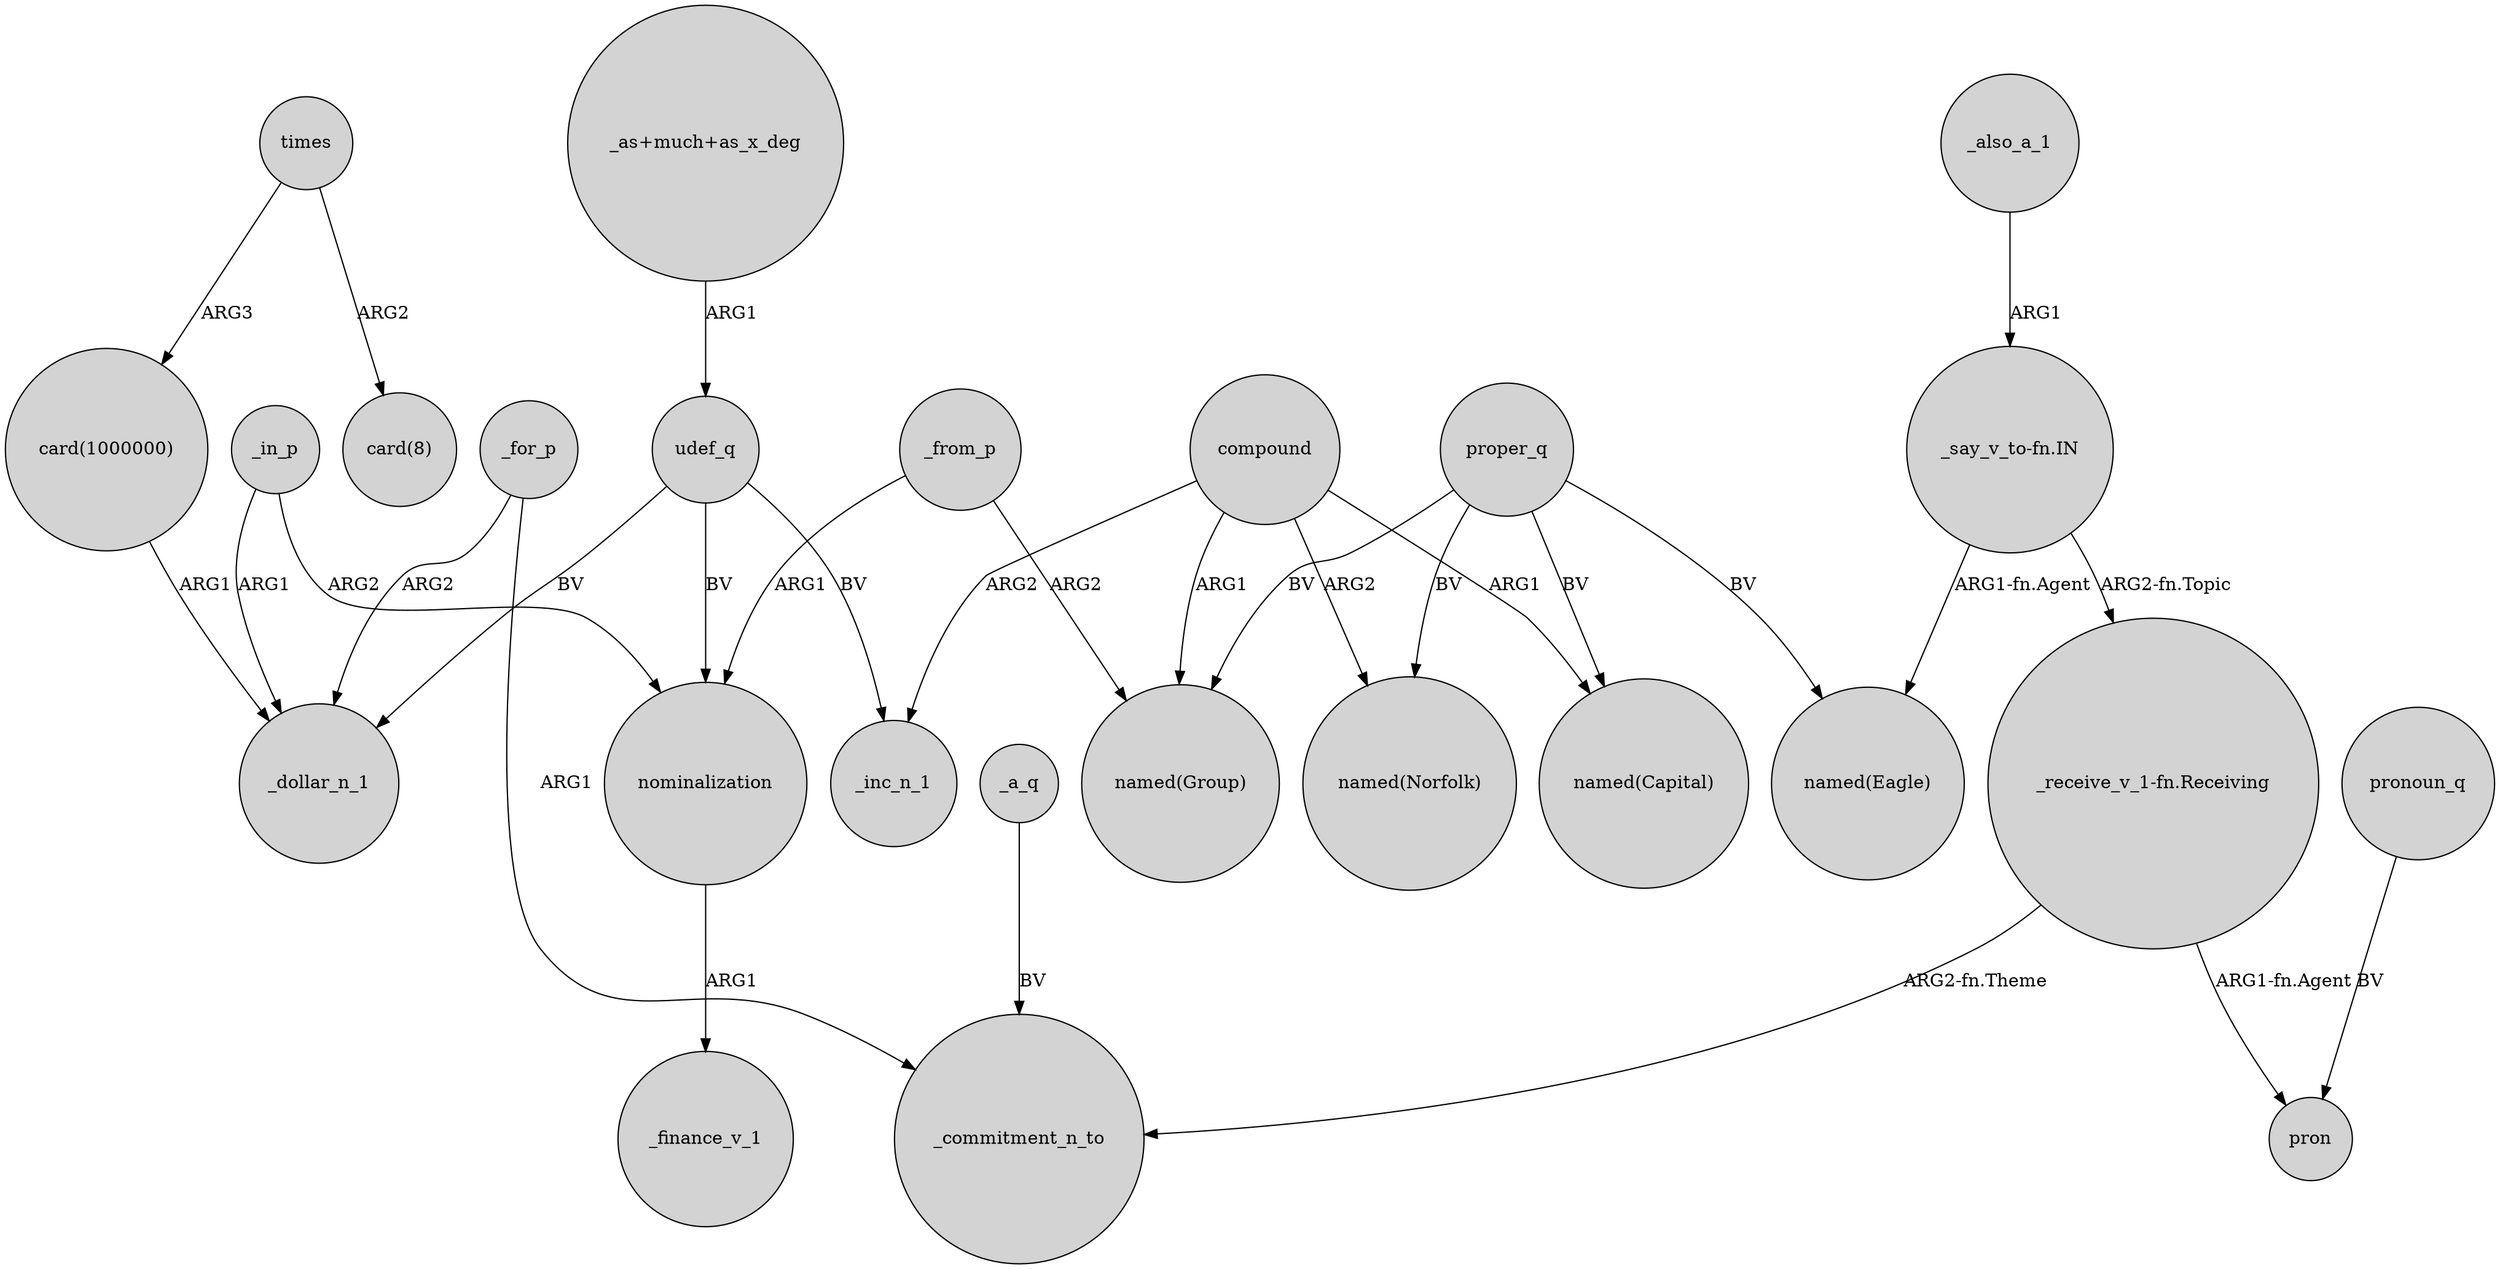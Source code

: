 digraph {
	node [shape=circle style=filled]
	"card(1000000)" -> _dollar_n_1 [label=ARG1]
	"_say_v_to-fn.IN" -> "_receive_v_1-fn.Receiving" [label="ARG2-fn.Topic"]
	proper_q -> "named(Eagle)" [label=BV]
	_also_a_1 -> "_say_v_to-fn.IN" [label=ARG1]
	udef_q -> _inc_n_1 [label=BV]
	proper_q -> "named(Capital)" [label=BV]
	_for_p -> _dollar_n_1 [label=ARG2]
	compound -> "named(Norfolk)" [label=ARG2]
	nominalization -> _finance_v_1 [label=ARG1]
	_for_p -> _commitment_n_to [label=ARG1]
	times -> "card(8)" [label=ARG2]
	_a_q -> _commitment_n_to [label=BV]
	compound -> "named(Group)" [label=ARG1]
	"_receive_v_1-fn.Receiving" -> pron [label="ARG1-fn.Agent"]
	"_receive_v_1-fn.Receiving" -> _commitment_n_to [label="ARG2-fn.Theme"]
	"_as+much+as_x_deg" -> udef_q [label=ARG1]
	pronoun_q -> pron [label=BV]
	times -> "card(1000000)" [label=ARG3]
	udef_q -> nominalization [label=BV]
	_in_p -> _dollar_n_1 [label=ARG1]
	proper_q -> "named(Norfolk)" [label=BV]
	"_say_v_to-fn.IN" -> "named(Eagle)" [label="ARG1-fn.Agent"]
	proper_q -> "named(Group)" [label=BV]
	_in_p -> nominalization [label=ARG2]
	_from_p -> nominalization [label=ARG1]
	compound -> _inc_n_1 [label=ARG2]
	udef_q -> _dollar_n_1 [label=BV]
	compound -> "named(Capital)" [label=ARG1]
	_from_p -> "named(Group)" [label=ARG2]
}
